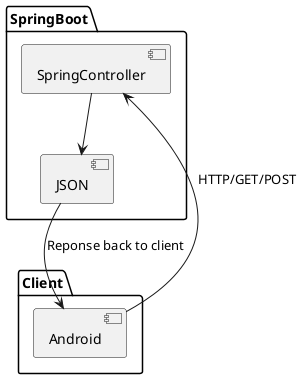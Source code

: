 @startuml

package "Client" {
   [Android]
}

package "SpringBoot" {
[SpringController] --> [JSON]
}

Android --> SpringController : "HTTP/GET/POST"
JSON --> Android : "Reponse back to client"

@enduml